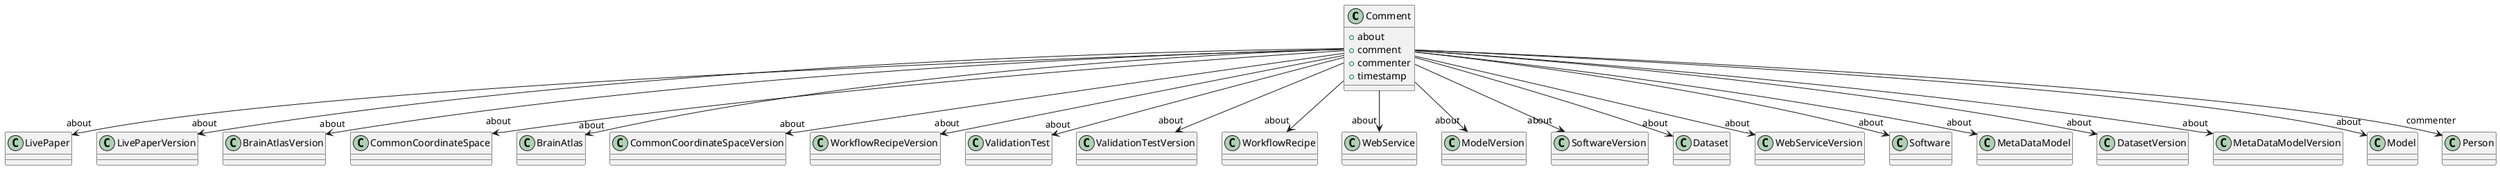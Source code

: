 @startuml
class Comment {
+about
+comment
+commenter
+timestamp

}
Comment -d-> "about" LivePaper
Comment -d-> "about" LivePaperVersion
Comment -d-> "about" BrainAtlasVersion
Comment -d-> "about" CommonCoordinateSpace
Comment -d-> "about" BrainAtlas
Comment -d-> "about" CommonCoordinateSpaceVersion
Comment -d-> "about" WorkflowRecipeVersion
Comment -d-> "about" ValidationTest
Comment -d-> "about" ValidationTestVersion
Comment -d-> "about" WorkflowRecipe
Comment -d-> "about" WebService
Comment -d-> "about" ModelVersion
Comment -d-> "about" SoftwareVersion
Comment -d-> "about" Dataset
Comment -d-> "about" WebServiceVersion
Comment -d-> "about" Software
Comment -d-> "about" MetaDataModel
Comment -d-> "about" DatasetVersion
Comment -d-> "about" MetaDataModelVersion
Comment -d-> "about" Model
Comment -d-> "commenter" Person

@enduml